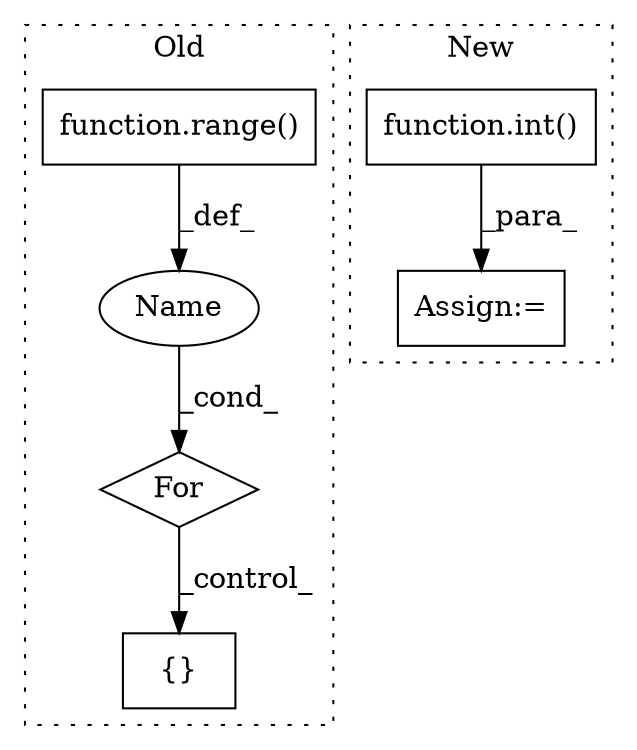 digraph G {
subgraph cluster0 {
1 [label="function.range()" a="75" s="5645,5652" l="6,1" shape="box"];
3 [label="For" a="107" s="5636,5653" l="4,5" shape="diamond"];
5 [label="{}" a="59" s="5797,5951" l="6,0" shape="box"];
6 [label="Name" a="87" s="5640" l="1" shape="ellipse"];
label = "Old";
style="dotted";
}
subgraph cluster1 {
2 [label="function.int()" a="75" s="2537,2558" l="4,1" shape="box"];
4 [label="Assign:=" a="68" s="2534" l="3" shape="box"];
label = "New";
style="dotted";
}
1 -> 6 [label="_def_"];
2 -> 4 [label="_para_"];
3 -> 5 [label="_control_"];
6 -> 3 [label="_cond_"];
}